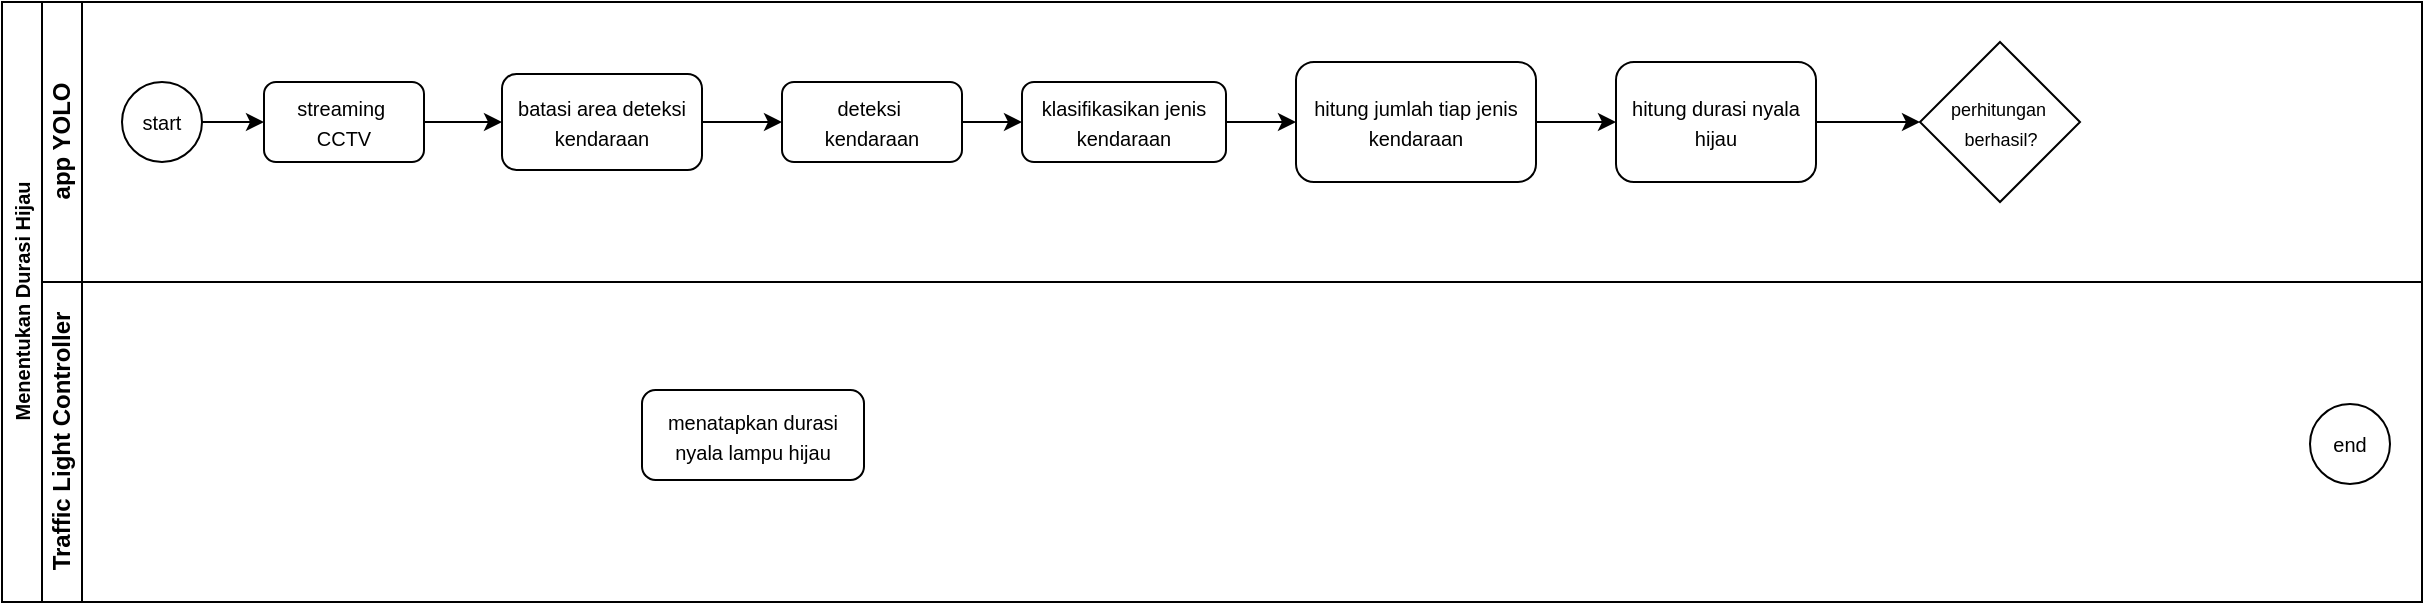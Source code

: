 <mxfile version="24.8.8">
  <diagram name="Page-1" id="IP5PcsLuMwjVdgC3IFHj">
    <mxGraphModel dx="656" dy="-496" grid="1" gridSize="10" guides="1" tooltips="1" connect="1" arrows="1" fold="1" page="1" pageScale="1" pageWidth="1169" pageHeight="827" math="0" shadow="0">
      <root>
        <mxCell id="0" />
        <mxCell id="1" parent="0" />
        <mxCell id="zSrM0MMHdAZ7RIDt7CWr-1" value="Menentukan Durasi Hijau" style="swimlane;html=1;childLayout=stackLayout;resizeParent=1;resizeParentMax=0;horizontal=0;startSize=20;horizontalStack=0;fontSize=10;" vertex="1" parent="1">
          <mxGeometry x="40" y="890" width="1210" height="300" as="geometry" />
        </mxCell>
        <mxCell id="zSrM0MMHdAZ7RIDt7CWr-2" value="app YOLO" style="swimlane;html=1;startSize=20;horizontal=0;" vertex="1" parent="zSrM0MMHdAZ7RIDt7CWr-1">
          <mxGeometry x="20" width="1190" height="140" as="geometry" />
        </mxCell>
        <mxCell id="zSrM0MMHdAZ7RIDt7CWr-3" value="" style="edgeStyle=orthogonalEdgeStyle;rounded=0;orthogonalLoop=1;jettySize=auto;html=1;" edge="1" parent="zSrM0MMHdAZ7RIDt7CWr-2" source="zSrM0MMHdAZ7RIDt7CWr-4" target="zSrM0MMHdAZ7RIDt7CWr-5">
          <mxGeometry relative="1" as="geometry" />
        </mxCell>
        <mxCell id="zSrM0MMHdAZ7RIDt7CWr-4" value="start" style="ellipse;whiteSpace=wrap;html=1;fontSize=10;" vertex="1" parent="zSrM0MMHdAZ7RIDt7CWr-2">
          <mxGeometry x="40" y="40" width="40" height="40" as="geometry" />
        </mxCell>
        <mxCell id="zSrM0MMHdAZ7RIDt7CWr-5" value="&lt;span style=&quot;font-size: 10px;&quot;&gt;streaming&amp;nbsp;&lt;/span&gt;&lt;div&gt;&lt;span style=&quot;font-size: 10px;&quot;&gt;CCTV&lt;/span&gt;&lt;/div&gt;" style="rounded=1;whiteSpace=wrap;html=1;fontFamily=Helvetica;fontSize=12;fontColor=#000000;align=center;" vertex="1" parent="zSrM0MMHdAZ7RIDt7CWr-2">
          <mxGeometry x="111" y="40" width="80" height="40" as="geometry" />
        </mxCell>
        <mxCell id="zSrM0MMHdAZ7RIDt7CWr-29" style="edgeStyle=orthogonalEdgeStyle;rounded=0;orthogonalLoop=1;jettySize=auto;html=1;entryX=0;entryY=0.5;entryDx=0;entryDy=0;" edge="1" parent="zSrM0MMHdAZ7RIDt7CWr-2" source="zSrM0MMHdAZ7RIDt7CWr-6" target="zSrM0MMHdAZ7RIDt7CWr-8">
          <mxGeometry relative="1" as="geometry" />
        </mxCell>
        <mxCell id="zSrM0MMHdAZ7RIDt7CWr-6" value="&lt;span style=&quot;font-size: 10px;&quot;&gt;batasi area deteksi kendaraan&lt;/span&gt;" style="rounded=1;whiteSpace=wrap;html=1;fontFamily=Helvetica;fontSize=12;fontColor=#000000;align=center;" vertex="1" parent="zSrM0MMHdAZ7RIDt7CWr-2">
          <mxGeometry x="230" y="36" width="100" height="48" as="geometry" />
        </mxCell>
        <mxCell id="zSrM0MMHdAZ7RIDt7CWr-7" style="edgeStyle=orthogonalEdgeStyle;rounded=0;orthogonalLoop=1;jettySize=auto;html=1;" edge="1" parent="zSrM0MMHdAZ7RIDt7CWr-2" source="zSrM0MMHdAZ7RIDt7CWr-5">
          <mxGeometry relative="1" as="geometry">
            <mxPoint x="230" y="60" as="targetPoint" />
          </mxGeometry>
        </mxCell>
        <mxCell id="zSrM0MMHdAZ7RIDt7CWr-8" value="&lt;font style=&quot;font-size: 10px;&quot;&gt;deteksi&amp;nbsp;&lt;/font&gt;&lt;div&gt;&lt;font style=&quot;font-size: 10px;&quot;&gt;kendaraan&lt;/font&gt;&lt;/div&gt;" style="rounded=1;whiteSpace=wrap;html=1;fontColor=#000000;" vertex="1" parent="zSrM0MMHdAZ7RIDt7CWr-2">
          <mxGeometry x="370" y="40" width="90" height="40" as="geometry" />
        </mxCell>
        <mxCell id="zSrM0MMHdAZ7RIDt7CWr-30" value="" style="rhombus;whiteSpace=wrap;html=1;" vertex="1" parent="zSrM0MMHdAZ7RIDt7CWr-2">
          <mxGeometry x="939" y="20" width="80" height="80" as="geometry" />
        </mxCell>
        <mxCell id="zSrM0MMHdAZ7RIDt7CWr-32" value="&lt;font style=&quot;font-size: 9px;&quot;&gt;perhitungan&amp;nbsp;&lt;/font&gt;&lt;div&gt;&lt;font style=&quot;font-size: 9px;&quot;&gt;berhasil?&lt;/font&gt;&lt;/div&gt;" style="text;html=1;align=center;verticalAlign=middle;resizable=0;points=[];autosize=1;strokeColor=none;fillColor=none;" vertex="1" parent="zSrM0MMHdAZ7RIDt7CWr-2">
          <mxGeometry x="944" y="40" width="70" height="40" as="geometry" />
        </mxCell>
        <mxCell id="zSrM0MMHdAZ7RIDt7CWr-9" value="Traffic Light Controller" style="swimlane;html=1;startSize=20;horizontal=0;" vertex="1" parent="zSrM0MMHdAZ7RIDt7CWr-1">
          <mxGeometry x="20" y="140" width="1190" height="160" as="geometry" />
        </mxCell>
        <mxCell id="zSrM0MMHdAZ7RIDt7CWr-27" value="&lt;span style=&quot;font-size: 10px;&quot;&gt;menatapkan durasi nyala lampu hijau&lt;/span&gt;" style="whiteSpace=wrap;html=1;fontColor=#000000;rounded=1;" vertex="1" parent="zSrM0MMHdAZ7RIDt7CWr-9">
          <mxGeometry x="300" y="54" width="111" height="45" as="geometry" />
        </mxCell>
        <mxCell id="zSrM0MMHdAZ7RIDt7CWr-13" value="" style="edgeStyle=orthogonalEdgeStyle;rounded=0;orthogonalLoop=1;jettySize=auto;html=1;" edge="1" parent="1" source="zSrM0MMHdAZ7RIDt7CWr-14" target="zSrM0MMHdAZ7RIDt7CWr-16">
          <mxGeometry relative="1" as="geometry" />
        </mxCell>
        <mxCell id="zSrM0MMHdAZ7RIDt7CWr-14" value="&lt;font style=&quot;font-size: 10px;&quot;&gt;klasifikasikan jenis kendaraan&lt;/font&gt;" style="rounded=1;whiteSpace=wrap;html=1;fontColor=#000000;" vertex="1" parent="1">
          <mxGeometry x="550" y="930" width="102" height="40" as="geometry" />
        </mxCell>
        <mxCell id="zSrM0MMHdAZ7RIDt7CWr-15" style="edgeStyle=orthogonalEdgeStyle;rounded=0;orthogonalLoop=1;jettySize=auto;html=1;entryX=0;entryY=0.5;entryDx=0;entryDy=0;" edge="1" parent="1" source="zSrM0MMHdAZ7RIDt7CWr-16" target="zSrM0MMHdAZ7RIDt7CWr-17">
          <mxGeometry relative="1" as="geometry" />
        </mxCell>
        <mxCell id="zSrM0MMHdAZ7RIDt7CWr-16" value="&lt;span style=&quot;font-size: 10px;&quot;&gt;hitung jumlah tiap jenis kendaraan&lt;/span&gt;" style="whiteSpace=wrap;html=1;fontColor=#000000;rounded=1;" vertex="1" parent="1">
          <mxGeometry x="687" y="920" width="120" height="60" as="geometry" />
        </mxCell>
        <mxCell id="zSrM0MMHdAZ7RIDt7CWr-31" style="edgeStyle=orthogonalEdgeStyle;rounded=0;orthogonalLoop=1;jettySize=auto;html=1;entryX=0;entryY=0.5;entryDx=0;entryDy=0;" edge="1" parent="1" source="zSrM0MMHdAZ7RIDt7CWr-17" target="zSrM0MMHdAZ7RIDt7CWr-30">
          <mxGeometry relative="1" as="geometry" />
        </mxCell>
        <mxCell id="zSrM0MMHdAZ7RIDt7CWr-17" value="&lt;span style=&quot;font-size: 10px;&quot;&gt;hitung durasi nyala hijau&lt;/span&gt;" style="whiteSpace=wrap;html=1;fontColor=#000000;rounded=1;" vertex="1" parent="1">
          <mxGeometry x="847" y="920" width="100" height="60" as="geometry" />
        </mxCell>
        <mxCell id="zSrM0MMHdAZ7RIDt7CWr-22" value="end" style="ellipse;whiteSpace=wrap;html=1;fontSize=10;" vertex="1" parent="1">
          <mxGeometry x="1194" y="1091" width="40" height="40" as="geometry" />
        </mxCell>
        <mxCell id="zSrM0MMHdAZ7RIDt7CWr-26" style="edgeStyle=orthogonalEdgeStyle;rounded=0;orthogonalLoop=1;jettySize=auto;html=1;entryX=0;entryY=0.5;entryDx=0;entryDy=0;" edge="1" parent="1" source="zSrM0MMHdAZ7RIDt7CWr-8" target="zSrM0MMHdAZ7RIDt7CWr-14">
          <mxGeometry relative="1" as="geometry" />
        </mxCell>
      </root>
    </mxGraphModel>
  </diagram>
</mxfile>
